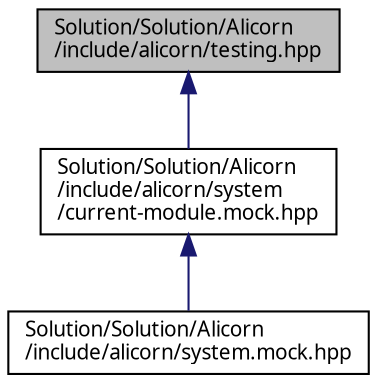 digraph "Solution/Solution/Alicorn/include/alicorn/testing.hpp"
{
 // INTERACTIVE_SVG=YES
  edge [fontname="Verdana",fontsize="10",labelfontname="Verdana",labelfontsize="10"];
  node [fontname="Verdana",fontsize="10",shape=record];
  Node1 [label="Solution/Solution/Alicorn\l/include/alicorn/testing.hpp",height=0.2,width=0.4,color="black", fillcolor="grey75", style="filled", fontcolor="black"];
  Node1 -> Node2 [dir="back",color="midnightblue",fontsize="10",style="solid",fontname="Verdana"];
  Node2 [label="Solution/Solution/Alicorn\l/include/alicorn/system\l/current-module.mock.hpp",height=0.2,width=0.4,color="black", fillcolor="white", style="filled",URL="$a00414_source.html"];
  Node2 -> Node3 [dir="back",color="midnightblue",fontsize="10",style="solid",fontname="Verdana"];
  Node3 [label="Solution/Solution/Alicorn\l/include/alicorn/system.mock.hpp",height=0.2,width=0.4,color="black", fillcolor="white", style="filled",URL="$a00411.html"];
}
